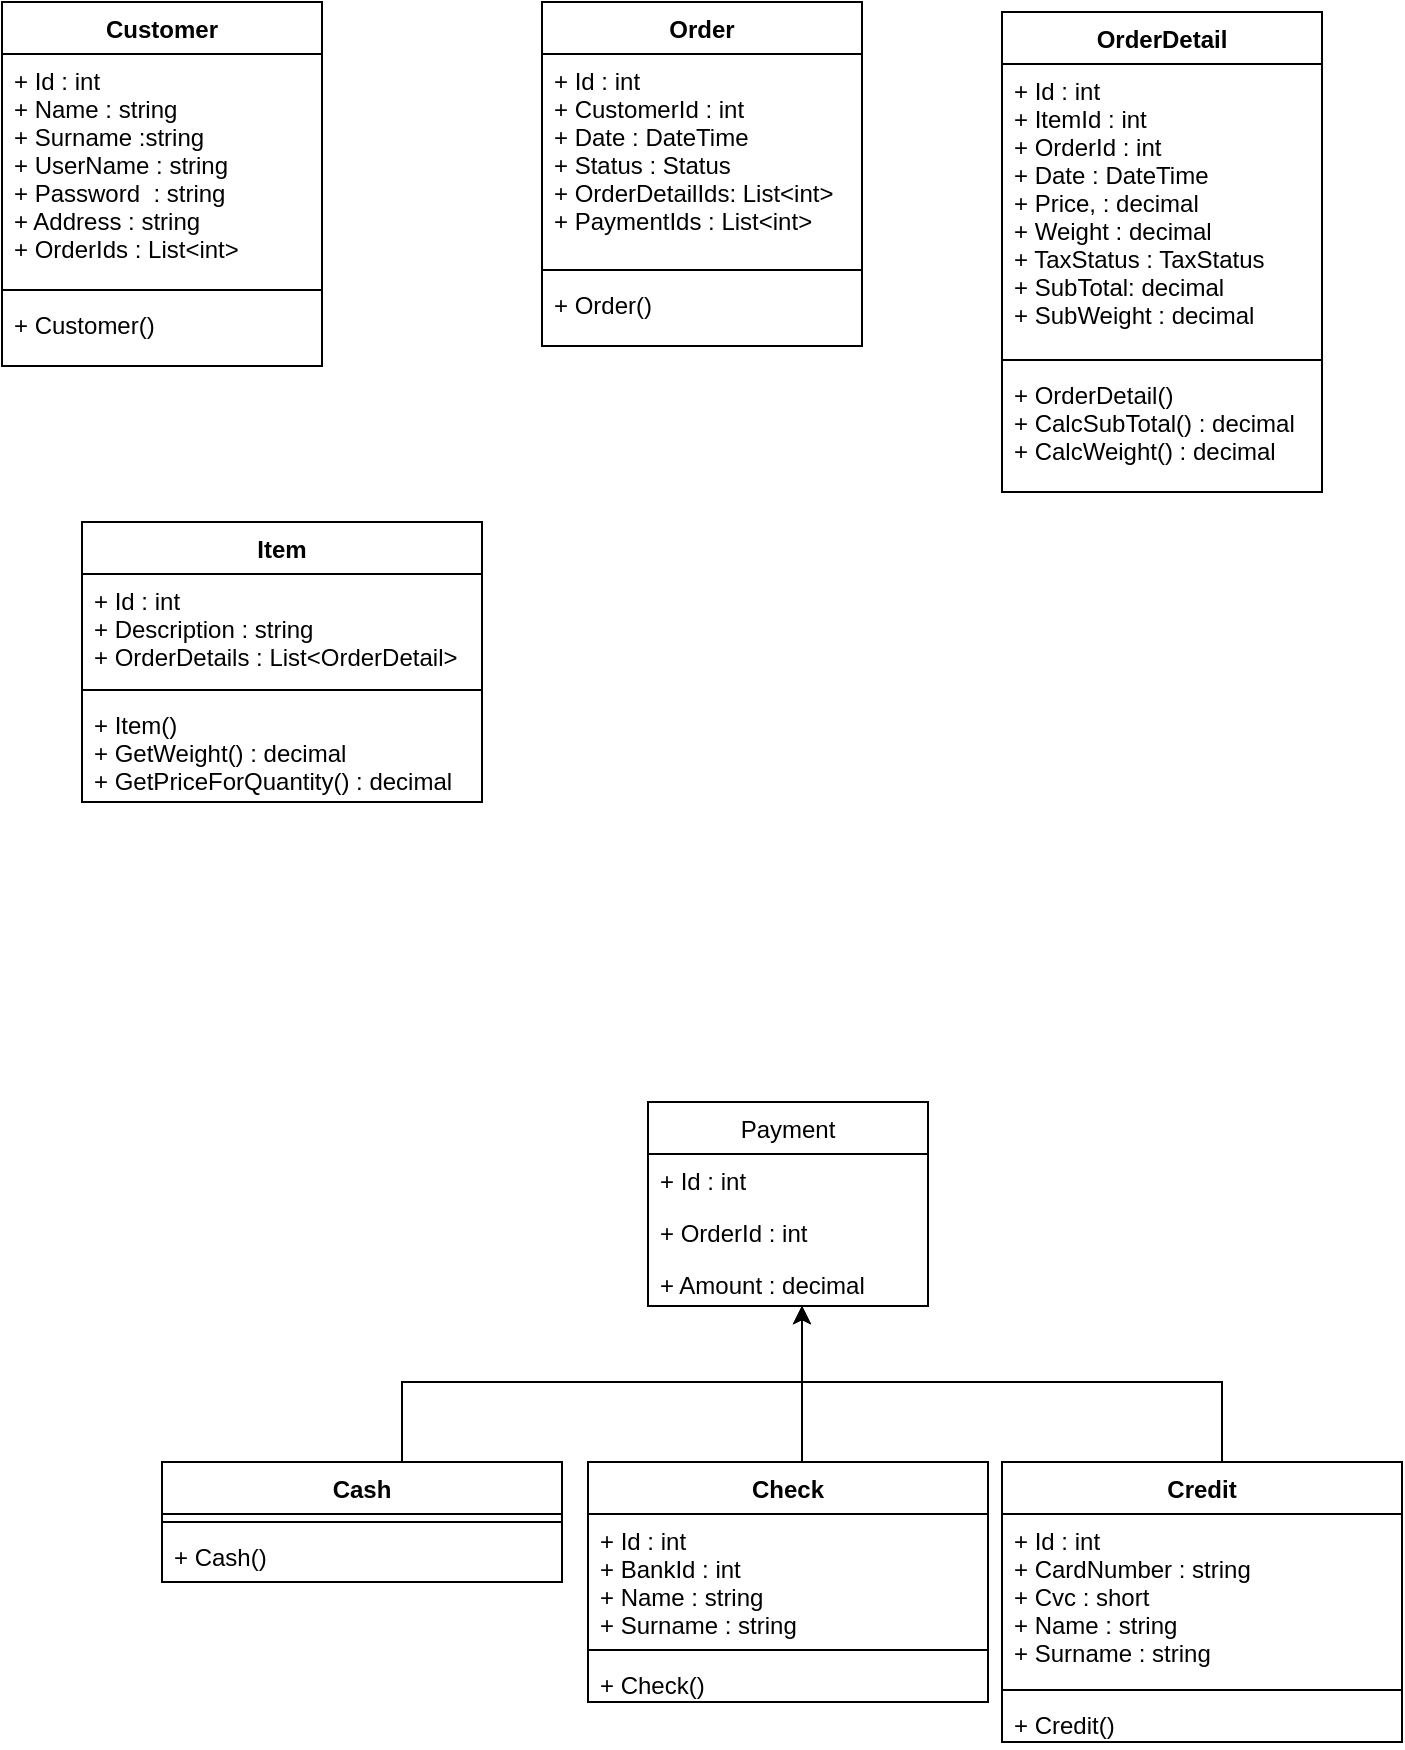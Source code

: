 <mxfile version="12.4.2" type="device" pages="1"><diagram id="i0Z5BDmX05UTe2PGj5C6" name="Sayfa -1"><mxGraphModel dx="1422" dy="856" grid="1" gridSize="10" guides="1" tooltips="1" connect="1" arrows="1" fold="1" page="1" pageScale="1" pageWidth="827" pageHeight="1169" math="0" shadow="0"><root><mxCell id="0"/><mxCell id="1" parent="0"/><mxCell id="kGgoekS6vCrm0aMUyx8b-1" value="Customer" style="swimlane;fontStyle=1;align=center;verticalAlign=top;childLayout=stackLayout;horizontal=1;startSize=26;horizontalStack=0;resizeParent=1;resizeParentMax=0;resizeLast=0;collapsible=1;marginBottom=0;" vertex="1" parent="1"><mxGeometry x="20" y="20" width="160" height="182" as="geometry"/></mxCell><mxCell id="kGgoekS6vCrm0aMUyx8b-2" value="+ Id : int&#10;+ Name : string&#10;+ Surname :string&#10;+ UserName : string&#10;+ Password  : string&#10;+ Address : string&#10;+ OrderIds : List&lt;int&gt;" style="text;strokeColor=none;fillColor=none;align=left;verticalAlign=top;spacingLeft=4;spacingRight=4;overflow=hidden;rotatable=0;points=[[0,0.5],[1,0.5]];portConstraint=eastwest;" vertex="1" parent="kGgoekS6vCrm0aMUyx8b-1"><mxGeometry y="26" width="160" height="114" as="geometry"/></mxCell><mxCell id="kGgoekS6vCrm0aMUyx8b-3" value="" style="line;strokeWidth=1;fillColor=none;align=left;verticalAlign=middle;spacingTop=-1;spacingLeft=3;spacingRight=3;rotatable=0;labelPosition=right;points=[];portConstraint=eastwest;" vertex="1" parent="kGgoekS6vCrm0aMUyx8b-1"><mxGeometry y="140" width="160" height="8" as="geometry"/></mxCell><mxCell id="kGgoekS6vCrm0aMUyx8b-4" value="+ Customer()" style="text;strokeColor=none;fillColor=none;align=left;verticalAlign=top;spacingLeft=4;spacingRight=4;overflow=hidden;rotatable=0;points=[[0,0.5],[1,0.5]];portConstraint=eastwest;" vertex="1" parent="kGgoekS6vCrm0aMUyx8b-1"><mxGeometry y="148" width="160" height="34" as="geometry"/></mxCell><mxCell id="kGgoekS6vCrm0aMUyx8b-5" style="edgeStyle=orthogonalEdgeStyle;rounded=0;orthogonalLoop=1;jettySize=auto;html=1;exitX=1;exitY=0.5;exitDx=0;exitDy=0;" edge="1" parent="kGgoekS6vCrm0aMUyx8b-1" source="kGgoekS6vCrm0aMUyx8b-2" target="kGgoekS6vCrm0aMUyx8b-2"><mxGeometry relative="1" as="geometry"/></mxCell><mxCell id="kGgoekS6vCrm0aMUyx8b-6" value="Order" style="swimlane;fontStyle=1;align=center;verticalAlign=top;childLayout=stackLayout;horizontal=1;startSize=26;horizontalStack=0;resizeParent=1;resizeParentMax=0;resizeLast=0;collapsible=1;marginBottom=0;" vertex="1" parent="1"><mxGeometry x="290" y="20" width="160" height="172" as="geometry"/></mxCell><mxCell id="kGgoekS6vCrm0aMUyx8b-7" value="+ Id : int&#10;+ CustomerId : int&#10;+ Date : DateTime&#10;+ Status : Status&#10;+ OrderDetailIds: List&lt;int&gt;&#10;+ PaymentIds : List&lt;int&gt;" style="text;strokeColor=none;fillColor=none;align=left;verticalAlign=top;spacingLeft=4;spacingRight=4;overflow=hidden;rotatable=0;points=[[0,0.5],[1,0.5]];portConstraint=eastwest;" vertex="1" parent="kGgoekS6vCrm0aMUyx8b-6"><mxGeometry y="26" width="160" height="104" as="geometry"/></mxCell><mxCell id="kGgoekS6vCrm0aMUyx8b-8" value="" style="line;strokeWidth=1;fillColor=none;align=left;verticalAlign=middle;spacingTop=-1;spacingLeft=3;spacingRight=3;rotatable=0;labelPosition=right;points=[];portConstraint=eastwest;" vertex="1" parent="kGgoekS6vCrm0aMUyx8b-6"><mxGeometry y="130" width="160" height="8" as="geometry"/></mxCell><mxCell id="kGgoekS6vCrm0aMUyx8b-9" value="+ Order()" style="text;strokeColor=none;fillColor=none;align=left;verticalAlign=top;spacingLeft=4;spacingRight=4;overflow=hidden;rotatable=0;points=[[0,0.5],[1,0.5]];portConstraint=eastwest;" vertex="1" parent="kGgoekS6vCrm0aMUyx8b-6"><mxGeometry y="138" width="160" height="34" as="geometry"/></mxCell><mxCell id="kGgoekS6vCrm0aMUyx8b-10" style="edgeStyle=orthogonalEdgeStyle;rounded=0;orthogonalLoop=1;jettySize=auto;html=1;exitX=1;exitY=0.5;exitDx=0;exitDy=0;" edge="1" parent="kGgoekS6vCrm0aMUyx8b-6" source="kGgoekS6vCrm0aMUyx8b-7" target="kGgoekS6vCrm0aMUyx8b-7"><mxGeometry relative="1" as="geometry"/></mxCell><mxCell id="kGgoekS6vCrm0aMUyx8b-11" value="OrderDetail" style="swimlane;fontStyle=1;align=center;verticalAlign=top;childLayout=stackLayout;horizontal=1;startSize=26;horizontalStack=0;resizeParent=1;resizeParentMax=0;resizeLast=0;collapsible=1;marginBottom=0;" vertex="1" parent="1"><mxGeometry x="520" y="25" width="160" height="240" as="geometry"/></mxCell><mxCell id="kGgoekS6vCrm0aMUyx8b-12" value="+ Id : int&#10;+ ItemId : int&#10;+ OrderId : int&#10;+ Date : DateTime&#10;+ Price, : decimal&#10;+ Weight : decimal&#10;+ TaxStatus : TaxStatus&#10;+ SubTotal: decimal&#10;+ SubWeight : decimal" style="text;strokeColor=none;fillColor=none;align=left;verticalAlign=top;spacingLeft=4;spacingRight=4;overflow=hidden;rotatable=0;points=[[0,0.5],[1,0.5]];portConstraint=eastwest;" vertex="1" parent="kGgoekS6vCrm0aMUyx8b-11"><mxGeometry y="26" width="160" height="144" as="geometry"/></mxCell><mxCell id="kGgoekS6vCrm0aMUyx8b-13" value="" style="line;strokeWidth=1;fillColor=none;align=left;verticalAlign=middle;spacingTop=-1;spacingLeft=3;spacingRight=3;rotatable=0;labelPosition=right;points=[];portConstraint=eastwest;" vertex="1" parent="kGgoekS6vCrm0aMUyx8b-11"><mxGeometry y="170" width="160" height="8" as="geometry"/></mxCell><mxCell id="kGgoekS6vCrm0aMUyx8b-14" value="+ OrderDetail()&#10;+ CalcSubTotal() : decimal&#10;+ CalcWeight() : decimal" style="text;strokeColor=none;fillColor=none;align=left;verticalAlign=top;spacingLeft=4;spacingRight=4;overflow=hidden;rotatable=0;points=[[0,0.5],[1,0.5]];portConstraint=eastwest;" vertex="1" parent="kGgoekS6vCrm0aMUyx8b-11"><mxGeometry y="178" width="160" height="62" as="geometry"/></mxCell><mxCell id="kGgoekS6vCrm0aMUyx8b-15" style="edgeStyle=orthogonalEdgeStyle;rounded=0;orthogonalLoop=1;jettySize=auto;html=1;exitX=1;exitY=0.5;exitDx=0;exitDy=0;" edge="1" parent="kGgoekS6vCrm0aMUyx8b-11" source="kGgoekS6vCrm0aMUyx8b-12" target="kGgoekS6vCrm0aMUyx8b-12"><mxGeometry relative="1" as="geometry"/></mxCell><mxCell id="kGgoekS6vCrm0aMUyx8b-16" value="Item" style="swimlane;fontStyle=1;align=center;verticalAlign=top;childLayout=stackLayout;horizontal=1;startSize=26;horizontalStack=0;resizeParent=1;resizeParentMax=0;resizeLast=0;collapsible=1;marginBottom=0;" vertex="1" parent="1"><mxGeometry x="60" y="280" width="200" height="140" as="geometry"/></mxCell><mxCell id="kGgoekS6vCrm0aMUyx8b-17" value="+ Id : int&#10;+ Description : string&#10;+ OrderDetails : List&lt;OrderDetail&gt; " style="text;strokeColor=none;fillColor=none;align=left;verticalAlign=top;spacingLeft=4;spacingRight=4;overflow=hidden;rotatable=0;points=[[0,0.5],[1,0.5]];portConstraint=eastwest;" vertex="1" parent="kGgoekS6vCrm0aMUyx8b-16"><mxGeometry y="26" width="200" height="54" as="geometry"/></mxCell><mxCell id="kGgoekS6vCrm0aMUyx8b-18" value="" style="line;strokeWidth=1;fillColor=none;align=left;verticalAlign=middle;spacingTop=-1;spacingLeft=3;spacingRight=3;rotatable=0;labelPosition=right;points=[];portConstraint=eastwest;" vertex="1" parent="kGgoekS6vCrm0aMUyx8b-16"><mxGeometry y="80" width="200" height="8" as="geometry"/></mxCell><mxCell id="kGgoekS6vCrm0aMUyx8b-19" value="+ Item()&#10;+ GetWeight() : decimal&#10;+ GetPriceForQuantity() : decimal" style="text;strokeColor=none;fillColor=none;align=left;verticalAlign=top;spacingLeft=4;spacingRight=4;overflow=hidden;rotatable=0;points=[[0,0.5],[1,0.5]];portConstraint=eastwest;" vertex="1" parent="kGgoekS6vCrm0aMUyx8b-16"><mxGeometry y="88" width="200" height="52" as="geometry"/></mxCell><mxCell id="kGgoekS6vCrm0aMUyx8b-25" value="Payment" style="swimlane;fontStyle=0;childLayout=stackLayout;horizontal=1;startSize=26;fillColor=none;horizontalStack=0;resizeParent=1;resizeParentMax=0;resizeLast=0;collapsible=1;marginBottom=0;" vertex="1" parent="1"><mxGeometry x="343" y="570" width="140" height="102" as="geometry"/></mxCell><mxCell id="kGgoekS6vCrm0aMUyx8b-26" value="+ Id : int" style="text;strokeColor=none;fillColor=none;align=left;verticalAlign=top;spacingLeft=4;spacingRight=4;overflow=hidden;rotatable=0;points=[[0,0.5],[1,0.5]];portConstraint=eastwest;" vertex="1" parent="kGgoekS6vCrm0aMUyx8b-25"><mxGeometry y="26" width="140" height="26" as="geometry"/></mxCell><mxCell id="kGgoekS6vCrm0aMUyx8b-27" value="+ OrderId : int" style="text;strokeColor=none;fillColor=none;align=left;verticalAlign=top;spacingLeft=4;spacingRight=4;overflow=hidden;rotatable=0;points=[[0,0.5],[1,0.5]];portConstraint=eastwest;" vertex="1" parent="kGgoekS6vCrm0aMUyx8b-25"><mxGeometry y="52" width="140" height="26" as="geometry"/></mxCell><mxCell id="kGgoekS6vCrm0aMUyx8b-28" value="+ Amount : decimal " style="text;strokeColor=none;fillColor=none;align=left;verticalAlign=top;spacingLeft=4;spacingRight=4;overflow=hidden;rotatable=0;points=[[0,0.5],[1,0.5]];portConstraint=eastwest;" vertex="1" parent="kGgoekS6vCrm0aMUyx8b-25"><mxGeometry y="78" width="140" height="24" as="geometry"/></mxCell><mxCell id="kGgoekS6vCrm0aMUyx8b-42" style="edgeStyle=orthogonalEdgeStyle;rounded=0;orthogonalLoop=1;jettySize=auto;html=1;" edge="1" parent="1" source="kGgoekS6vCrm0aMUyx8b-29" target="kGgoekS6vCrm0aMUyx8b-25"><mxGeometry relative="1" as="geometry"><Array as="points"><mxPoint x="220" y="710"/><mxPoint x="420" y="710"/></Array></mxGeometry></mxCell><mxCell id="kGgoekS6vCrm0aMUyx8b-29" value="Cash" style="swimlane;fontStyle=1;align=center;verticalAlign=top;childLayout=stackLayout;horizontal=1;startSize=26;horizontalStack=0;resizeParent=1;resizeParentMax=0;resizeLast=0;collapsible=1;marginBottom=0;" vertex="1" parent="1"><mxGeometry x="100" y="750" width="200" height="60" as="geometry"/></mxCell><mxCell id="kGgoekS6vCrm0aMUyx8b-31" value="" style="line;strokeWidth=1;fillColor=none;align=left;verticalAlign=middle;spacingTop=-1;spacingLeft=3;spacingRight=3;rotatable=0;labelPosition=right;points=[];portConstraint=eastwest;" vertex="1" parent="kGgoekS6vCrm0aMUyx8b-29"><mxGeometry y="26" width="200" height="8" as="geometry"/></mxCell><mxCell id="kGgoekS6vCrm0aMUyx8b-32" value="+ Cash()" style="text;strokeColor=none;fillColor=none;align=left;verticalAlign=top;spacingLeft=4;spacingRight=4;overflow=hidden;rotatable=0;points=[[0,0.5],[1,0.5]];portConstraint=eastwest;" vertex="1" parent="kGgoekS6vCrm0aMUyx8b-29"><mxGeometry y="34" width="200" height="26" as="geometry"/></mxCell><mxCell id="kGgoekS6vCrm0aMUyx8b-41" style="edgeStyle=orthogonalEdgeStyle;rounded=0;orthogonalLoop=1;jettySize=auto;html=1;" edge="1" parent="1" source="kGgoekS6vCrm0aMUyx8b-33" target="kGgoekS6vCrm0aMUyx8b-25"><mxGeometry relative="1" as="geometry"><Array as="points"><mxPoint x="420" y="730"/><mxPoint x="420" y="730"/></Array></mxGeometry></mxCell><mxCell id="kGgoekS6vCrm0aMUyx8b-33" value="Check" style="swimlane;fontStyle=1;align=center;verticalAlign=top;childLayout=stackLayout;horizontal=1;startSize=26;horizontalStack=0;resizeParent=1;resizeParentMax=0;resizeLast=0;collapsible=1;marginBottom=0;" vertex="1" parent="1"><mxGeometry x="313" y="750" width="200" height="120" as="geometry"/></mxCell><mxCell id="kGgoekS6vCrm0aMUyx8b-34" value="+ Id : int&#10;+ BankId : int&#10;+ Name : string&#10;+ Surname : string" style="text;strokeColor=none;fillColor=none;align=left;verticalAlign=top;spacingLeft=4;spacingRight=4;overflow=hidden;rotatable=0;points=[[0,0.5],[1,0.5]];portConstraint=eastwest;" vertex="1" parent="kGgoekS6vCrm0aMUyx8b-33"><mxGeometry y="26" width="200" height="64" as="geometry"/></mxCell><mxCell id="kGgoekS6vCrm0aMUyx8b-35" value="" style="line;strokeWidth=1;fillColor=none;align=left;verticalAlign=middle;spacingTop=-1;spacingLeft=3;spacingRight=3;rotatable=0;labelPosition=right;points=[];portConstraint=eastwest;" vertex="1" parent="kGgoekS6vCrm0aMUyx8b-33"><mxGeometry y="90" width="200" height="8" as="geometry"/></mxCell><mxCell id="kGgoekS6vCrm0aMUyx8b-36" value="+ Check()" style="text;strokeColor=none;fillColor=none;align=left;verticalAlign=top;spacingLeft=4;spacingRight=4;overflow=hidden;rotatable=0;points=[[0,0.5],[1,0.5]];portConstraint=eastwest;" vertex="1" parent="kGgoekS6vCrm0aMUyx8b-33"><mxGeometry y="98" width="200" height="22" as="geometry"/></mxCell><mxCell id="kGgoekS6vCrm0aMUyx8b-43" style="edgeStyle=orthogonalEdgeStyle;rounded=0;orthogonalLoop=1;jettySize=auto;html=1;" edge="1" parent="1" source="kGgoekS6vCrm0aMUyx8b-37" target="kGgoekS6vCrm0aMUyx8b-25"><mxGeometry relative="1" as="geometry"><Array as="points"><mxPoint x="630" y="710"/><mxPoint x="420" y="710"/></Array></mxGeometry></mxCell><mxCell id="kGgoekS6vCrm0aMUyx8b-37" value="Credit" style="swimlane;fontStyle=1;align=center;verticalAlign=top;childLayout=stackLayout;horizontal=1;startSize=26;horizontalStack=0;resizeParent=1;resizeParentMax=0;resizeLast=0;collapsible=1;marginBottom=0;" vertex="1" parent="1"><mxGeometry x="520" y="750" width="200" height="140" as="geometry"/></mxCell><mxCell id="kGgoekS6vCrm0aMUyx8b-38" value="+ Id : int&#10;+ CardNumber : string&#10;+ Cvc : short&#10;+ Name : string&#10;+ Surname : string" style="text;strokeColor=none;fillColor=none;align=left;verticalAlign=top;spacingLeft=4;spacingRight=4;overflow=hidden;rotatable=0;points=[[0,0.5],[1,0.5]];portConstraint=eastwest;" vertex="1" parent="kGgoekS6vCrm0aMUyx8b-37"><mxGeometry y="26" width="200" height="84" as="geometry"/></mxCell><mxCell id="kGgoekS6vCrm0aMUyx8b-39" value="" style="line;strokeWidth=1;fillColor=none;align=left;verticalAlign=middle;spacingTop=-1;spacingLeft=3;spacingRight=3;rotatable=0;labelPosition=right;points=[];portConstraint=eastwest;" vertex="1" parent="kGgoekS6vCrm0aMUyx8b-37"><mxGeometry y="110" width="200" height="8" as="geometry"/></mxCell><mxCell id="kGgoekS6vCrm0aMUyx8b-40" value="+ Credit()" style="text;strokeColor=none;fillColor=none;align=left;verticalAlign=top;spacingLeft=4;spacingRight=4;overflow=hidden;rotatable=0;points=[[0,0.5],[1,0.5]];portConstraint=eastwest;" vertex="1" parent="kGgoekS6vCrm0aMUyx8b-37"><mxGeometry y="118" width="200" height="22" as="geometry"/></mxCell></root></mxGraphModel></diagram></mxfile>
